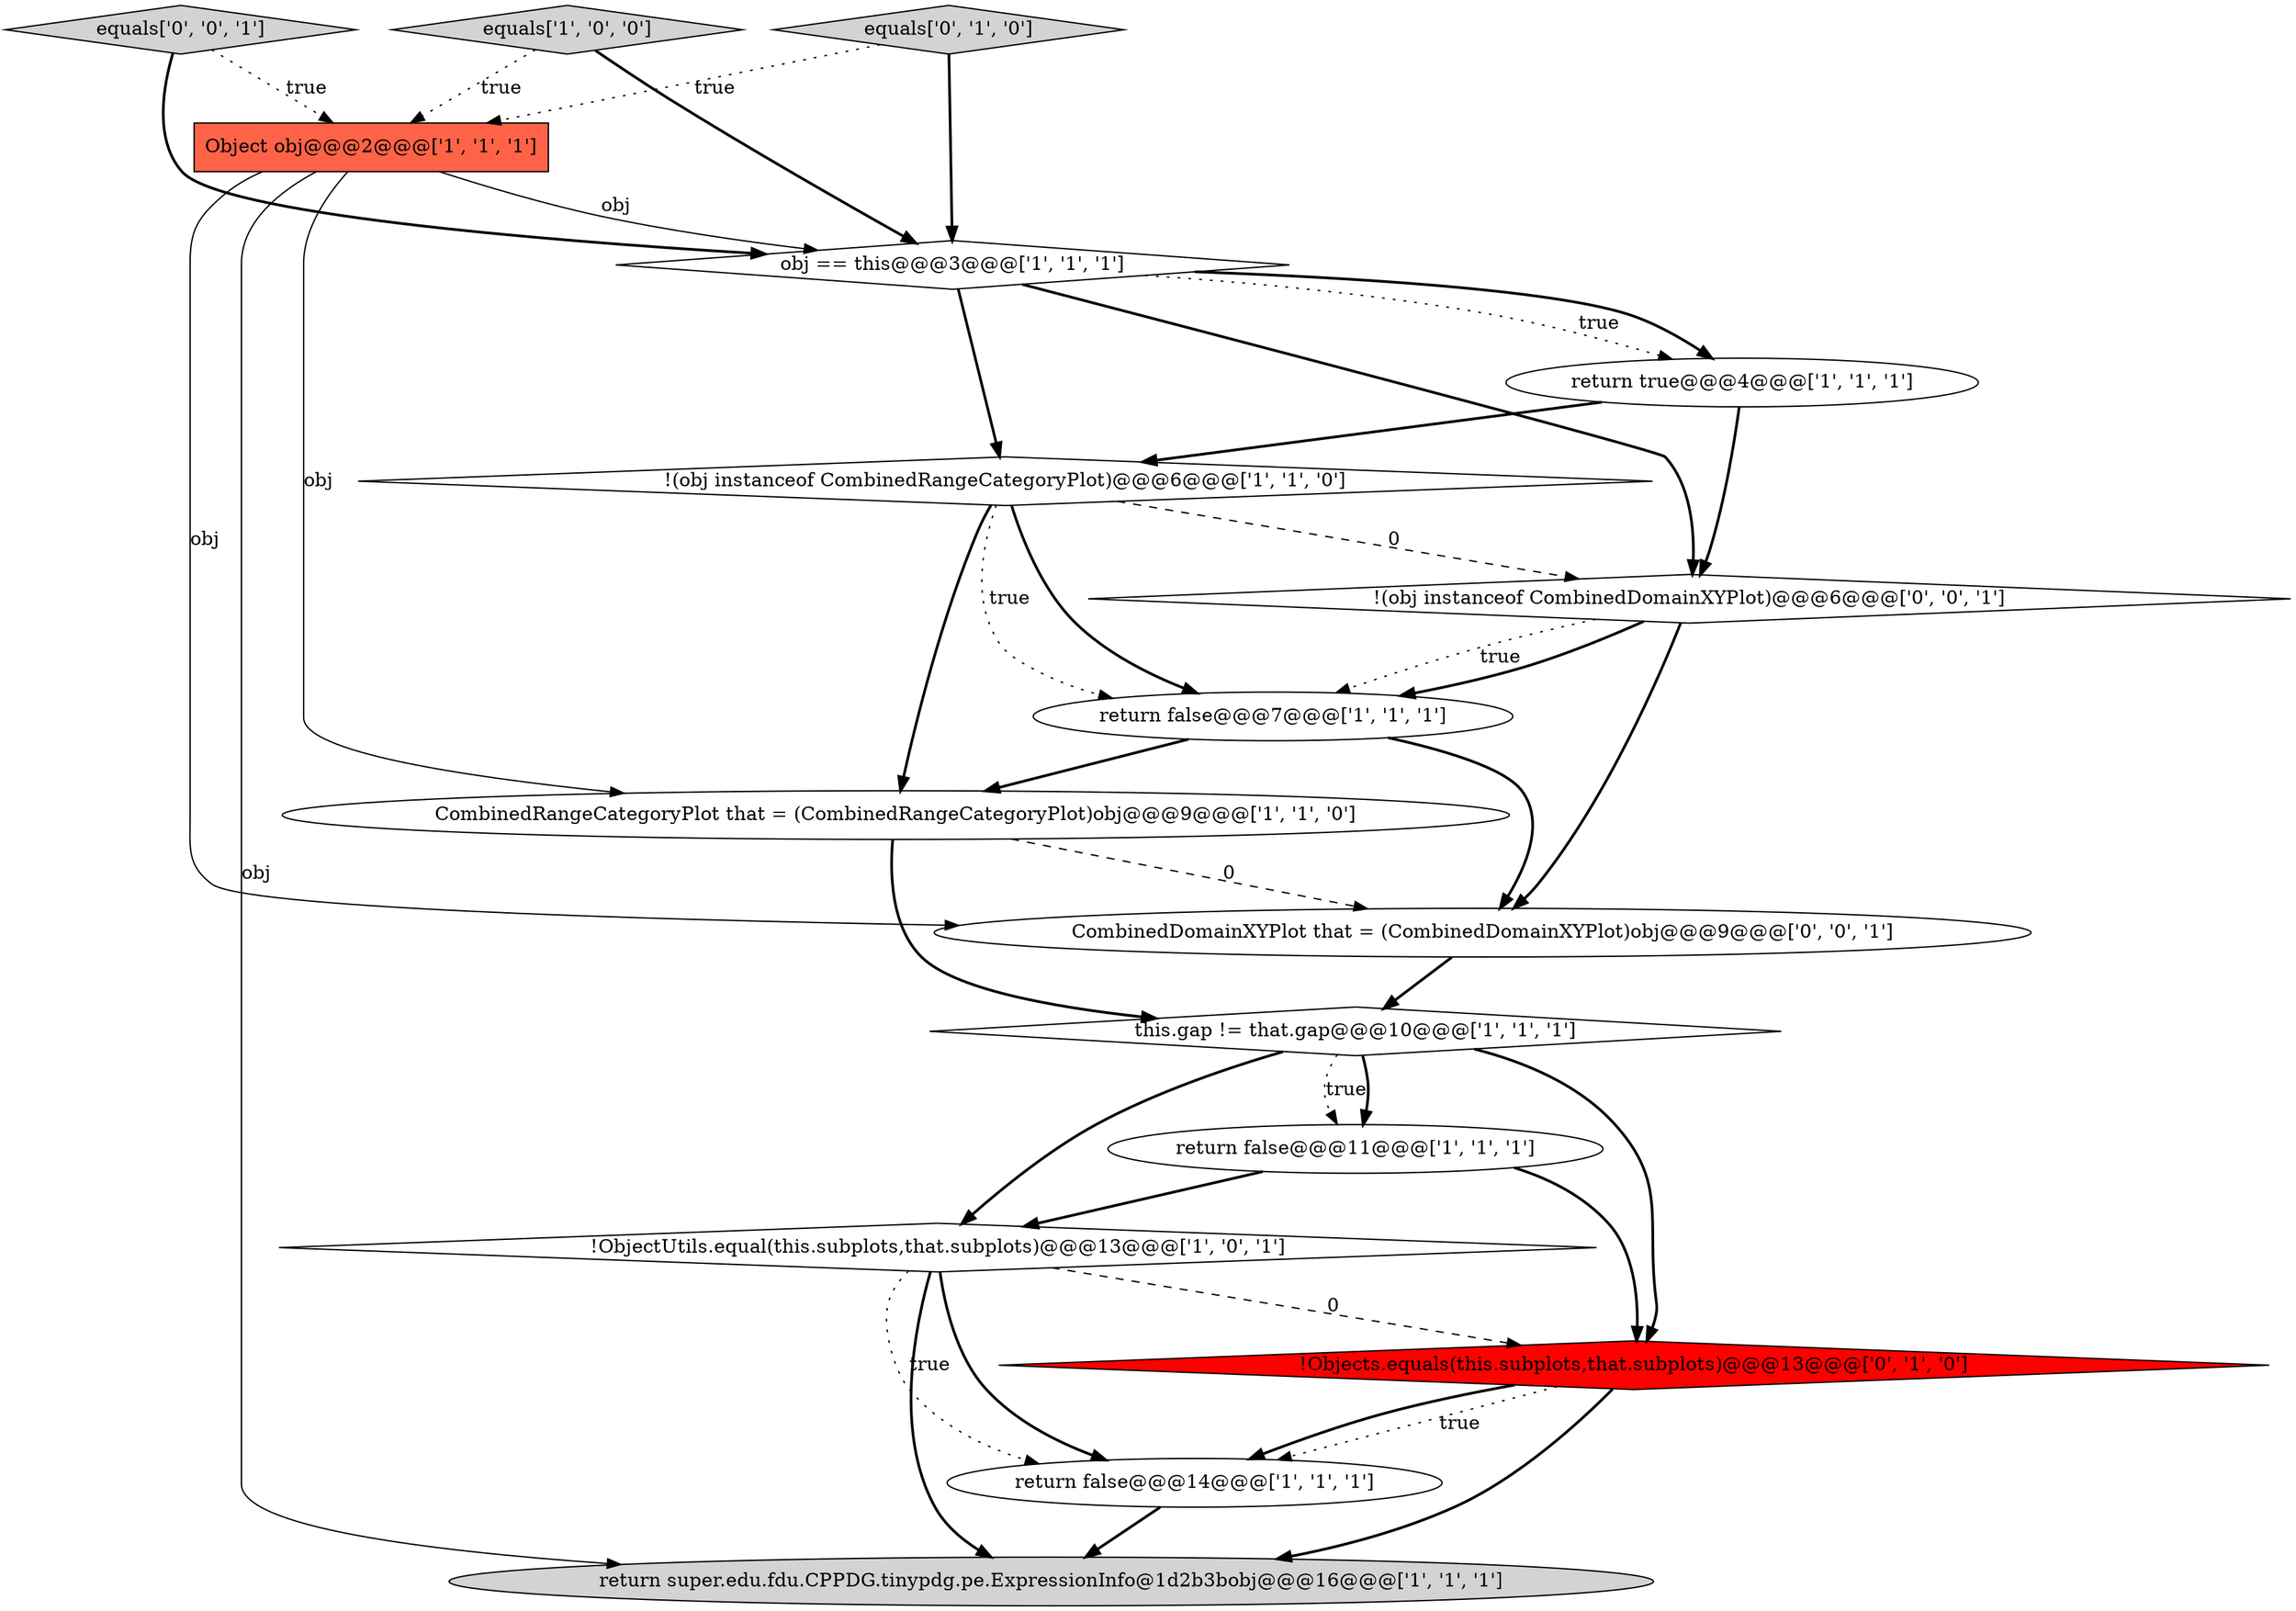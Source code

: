 digraph {
14 [style = filled, label = "equals['0', '0', '1']", fillcolor = lightgray, shape = diamond image = "AAA0AAABBB3BBB"];
6 [style = filled, label = "equals['1', '0', '0']", fillcolor = lightgray, shape = diamond image = "AAA0AAABBB1BBB"];
0 [style = filled, label = "return false@@@7@@@['1', '1', '1']", fillcolor = white, shape = ellipse image = "AAA0AAABBB1BBB"];
12 [style = filled, label = "equals['0', '1', '0']", fillcolor = lightgray, shape = diamond image = "AAA0AAABBB2BBB"];
7 [style = filled, label = "Object obj@@@2@@@['1', '1', '1']", fillcolor = tomato, shape = box image = "AAA0AAABBB1BBB"];
4 [style = filled, label = "return false@@@14@@@['1', '1', '1']", fillcolor = white, shape = ellipse image = "AAA0AAABBB1BBB"];
13 [style = filled, label = "!Objects.equals(this.subplots,that.subplots)@@@13@@@['0', '1', '0']", fillcolor = red, shape = diamond image = "AAA1AAABBB2BBB"];
15 [style = filled, label = "!(obj instanceof CombinedDomainXYPlot)@@@6@@@['0', '0', '1']", fillcolor = white, shape = diamond image = "AAA0AAABBB3BBB"];
1 [style = filled, label = "return super.edu.fdu.CPPDG.tinypdg.pe.ExpressionInfo@1d2b3bobj@@@16@@@['1', '1', '1']", fillcolor = lightgray, shape = ellipse image = "AAA0AAABBB1BBB"];
3 [style = filled, label = "return true@@@4@@@['1', '1', '1']", fillcolor = white, shape = ellipse image = "AAA0AAABBB1BBB"];
2 [style = filled, label = "obj == this@@@3@@@['1', '1', '1']", fillcolor = white, shape = diamond image = "AAA0AAABBB1BBB"];
5 [style = filled, label = "!(obj instanceof CombinedRangeCategoryPlot)@@@6@@@['1', '1', '0']", fillcolor = white, shape = diamond image = "AAA0AAABBB1BBB"];
9 [style = filled, label = "!ObjectUtils.equal(this.subplots,that.subplots)@@@13@@@['1', '0', '1']", fillcolor = white, shape = diamond image = "AAA0AAABBB1BBB"];
11 [style = filled, label = "CombinedRangeCategoryPlot that = (CombinedRangeCategoryPlot)obj@@@9@@@['1', '1', '0']", fillcolor = white, shape = ellipse image = "AAA0AAABBB1BBB"];
16 [style = filled, label = "CombinedDomainXYPlot that = (CombinedDomainXYPlot)obj@@@9@@@['0', '0', '1']", fillcolor = white, shape = ellipse image = "AAA0AAABBB3BBB"];
8 [style = filled, label = "return false@@@11@@@['1', '1', '1']", fillcolor = white, shape = ellipse image = "AAA0AAABBB1BBB"];
10 [style = filled, label = "this.gap != that.gap@@@10@@@['1', '1', '1']", fillcolor = white, shape = diamond image = "AAA0AAABBB1BBB"];
2->3 [style = dotted, label="true"];
10->8 [style = dotted, label="true"];
0->16 [style = bold, label=""];
7->11 [style = solid, label="obj"];
16->10 [style = bold, label=""];
11->16 [style = dashed, label="0"];
2->3 [style = bold, label=""];
9->4 [style = bold, label=""];
7->1 [style = solid, label="obj"];
7->16 [style = solid, label="obj"];
0->11 [style = bold, label=""];
3->15 [style = bold, label=""];
5->0 [style = dotted, label="true"];
15->16 [style = bold, label=""];
15->0 [style = dotted, label="true"];
13->1 [style = bold, label=""];
6->2 [style = bold, label=""];
12->2 [style = bold, label=""];
3->5 [style = bold, label=""];
10->8 [style = bold, label=""];
5->0 [style = bold, label=""];
10->13 [style = bold, label=""];
11->10 [style = bold, label=""];
15->0 [style = bold, label=""];
14->7 [style = dotted, label="true"];
2->15 [style = bold, label=""];
9->13 [style = dashed, label="0"];
8->9 [style = bold, label=""];
6->7 [style = dotted, label="true"];
9->4 [style = dotted, label="true"];
5->11 [style = bold, label=""];
10->9 [style = bold, label=""];
4->1 [style = bold, label=""];
7->2 [style = solid, label="obj"];
14->2 [style = bold, label=""];
9->1 [style = bold, label=""];
12->7 [style = dotted, label="true"];
5->15 [style = dashed, label="0"];
13->4 [style = dotted, label="true"];
8->13 [style = bold, label=""];
2->5 [style = bold, label=""];
13->4 [style = bold, label=""];
}
